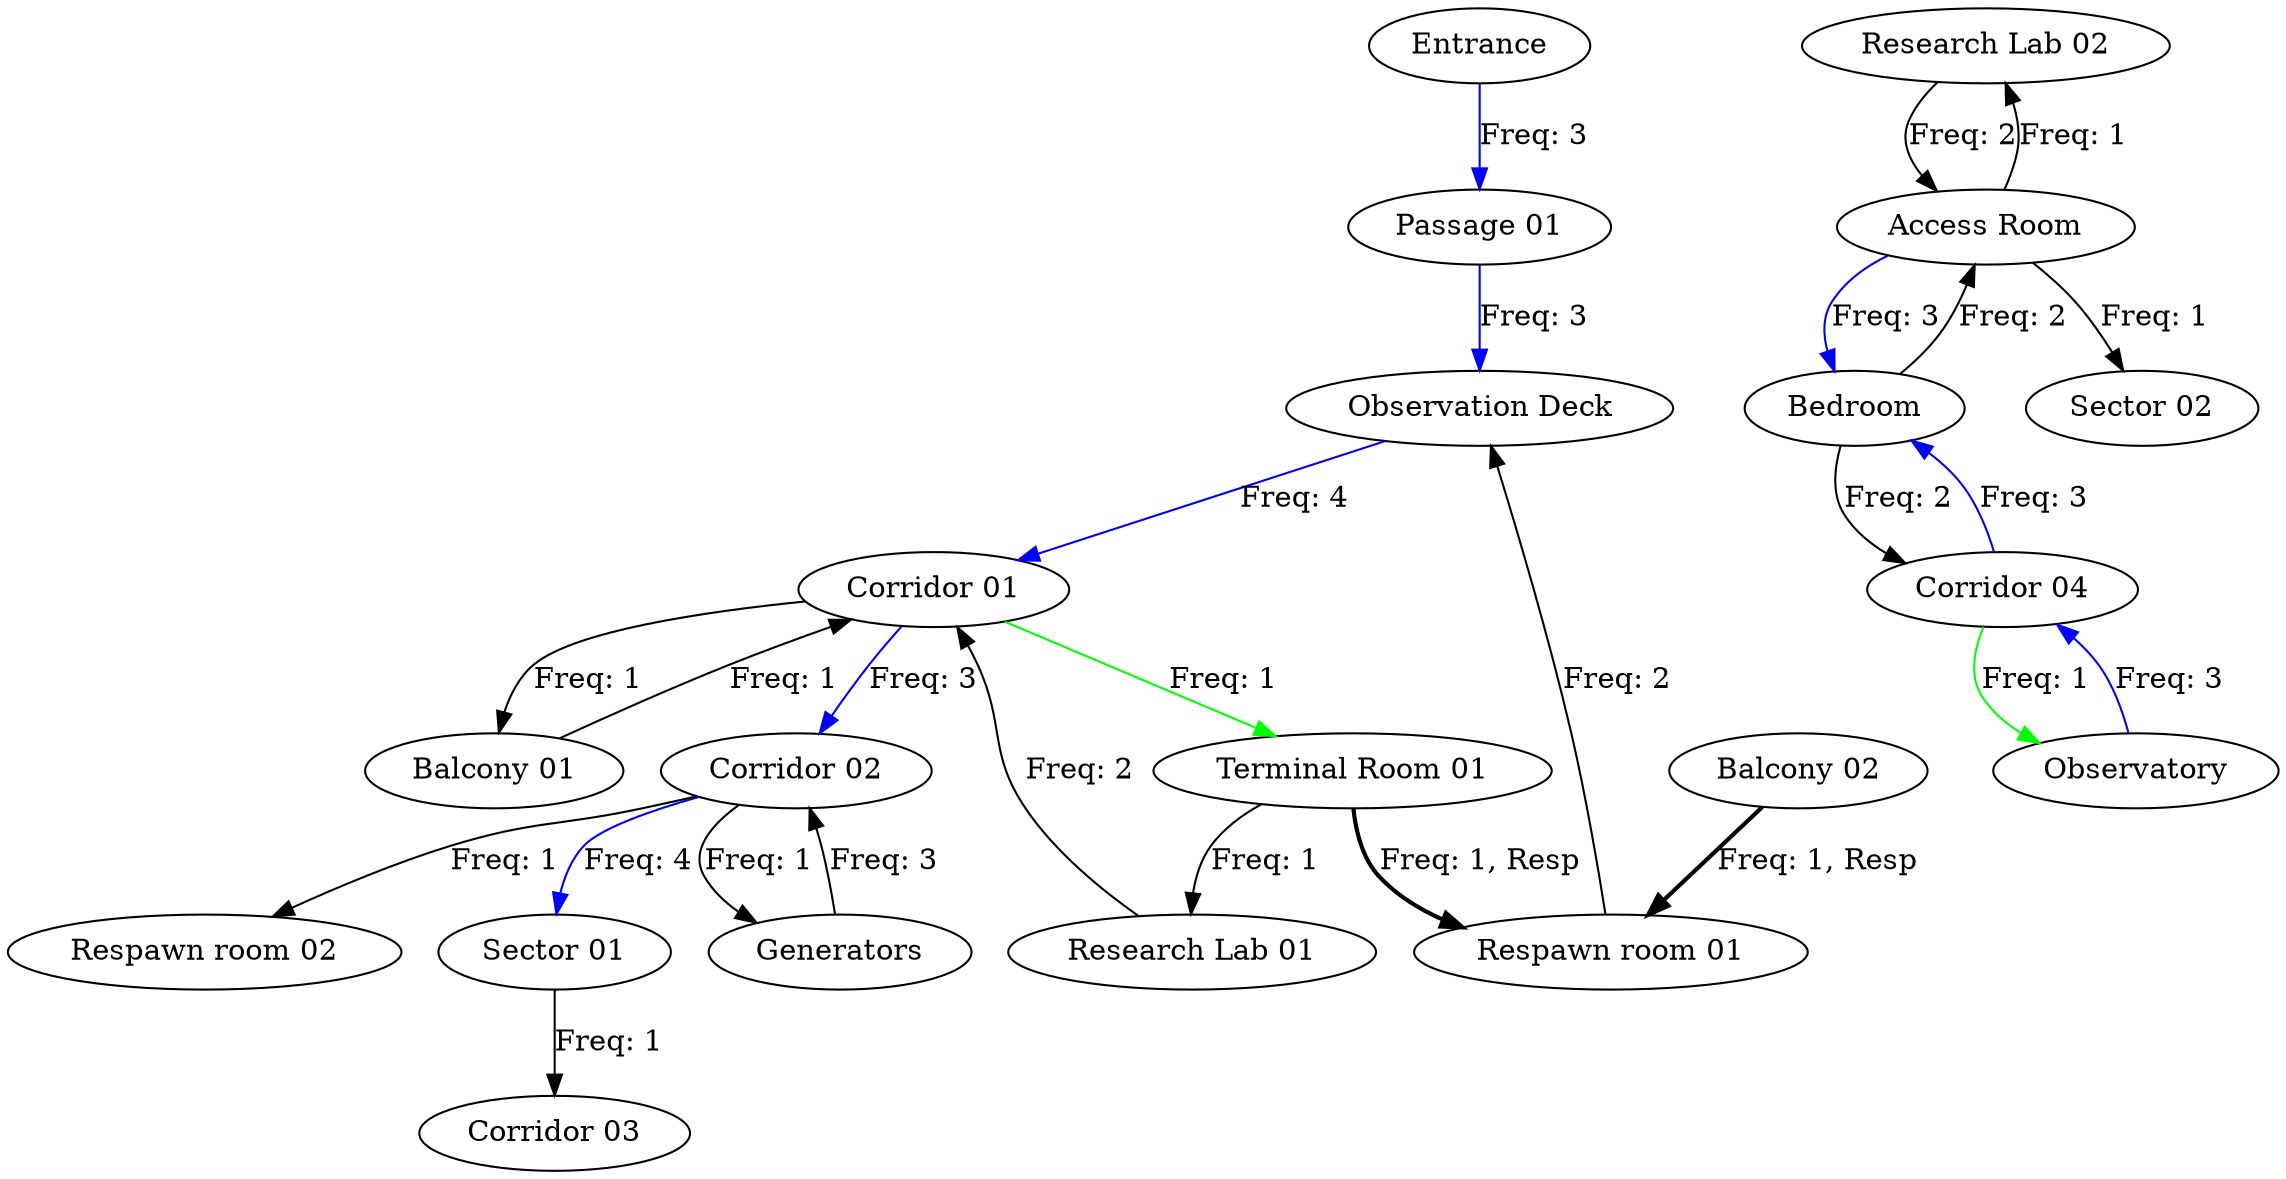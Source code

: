 // ['Gats Test 1', 'Gats Test 2', 'Gats Test 3']
digraph {
	Entrance [label=Entrance]
	"Passage 01" [label="Passage 01"]
	"Observation Deck" [label="Observation Deck"]
	"Corridor 01" [label="Corridor 01"]
	"Terminal Room 01" [label="Terminal Room 01"]
	"Respawn room 01" [label="Respawn room 01"]
	"Balcony 01" [label="Balcony 01"]
	"Corridor 02" [label="Corridor 02"]
	"Sector 01" [label="Sector 01"]
	Generators [label=Generators]
	"Research Lab 02" [label="Research Lab 02"]
	"Access Room" [label="Access Room"]
	Bedroom [label=Bedroom]
	Observatory [label=Observatory]
	"Corridor 04" [label="Corridor 04"]
	"Balcony 02" [label="Balcony 02"]
	"Research Lab 01" [label="Research Lab 01"]
	"Respawn room 02" [label="Respawn room 02"]
	"Corridor 03" [label="Corridor 03"]
	"Sector 02" [label="Sector 02"]
	Entrance -> "Passage 01" [label="Freq: 3" color=blue constraint=true]
	"Passage 01" -> "Observation Deck" [label="Freq: 3" color=blue constraint=true]
	"Observation Deck" -> "Corridor 01" [label="Freq: 4" color=blue constraint=true]
	"Terminal Room 01" -> "Respawn room 01" [label="Freq: 1, Resp" color=black constraint=true style=bold]
	"Respawn room 01" -> "Observation Deck" [label="Freq: 2" color=black constraint=true]
	"Corridor 01" -> "Balcony 01" [label="Freq: 1" color=black constraint=true]
	"Balcony 01" -> "Corridor 01" [label="Freq: 1" color=black constraint=true]
	"Corridor 01" -> "Corridor 02" [label="Freq: 3" color=blue constraint=true]
	"Corridor 02" -> "Sector 01" [label="Freq: 4" color=blue constraint=true]
	Generators -> "Corridor 02" [label="Freq: 3" color=black constraint=true]
	"Research Lab 02" -> "Access Room" [label="Freq: 2" color=black constraint=true]
	"Access Room" -> Bedroom [label="Freq: 3" color=blue constraint=true]
	Observatory -> "Corridor 04" [label="Freq: 3" color=blue constraint=true]
	"Corridor 04" -> Bedroom [label="Freq: 3" color=blue constraint=true]
	Bedroom -> "Access Room" [label="Freq: 2" color=black constraint=true]
	"Balcony 02" -> "Respawn room 01" [label="Freq: 1, Resp" color=black constraint=true style=bold]
	"Terminal Room 01" -> "Research Lab 01" [label="Freq: 1" color=black constraint=true]
	"Research Lab 01" -> "Corridor 01" [label="Freq: 2" color=black constraint=true]
	"Corridor 02" -> "Respawn room 02" [label="Freq: 1" color=black constraint=true]
	"Corridor 02" -> Generators [label="Freq: 1" color=black constraint=true]
	"Sector 01" -> "Corridor 03" [label="Freq: 1" color=black constraint=true]
	"Access Room" -> "Research Lab 02" [label="Freq: 1" color=black constraint=true]
	Bedroom -> "Corridor 04" [label="Freq: 2" color=black constraint=true]
	"Access Room" -> "Sector 02" [label="Freq: 1" color=black constraint=true]
	"Corridor 01" -> "Terminal Room 01" [label="Freq: 1" color=green constraint=true]
	"Corridor 04" -> Observatory [label="Freq: 1" color=green constraint=true]
}
